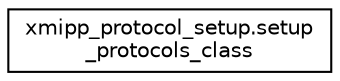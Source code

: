 digraph "Graphical Class Hierarchy"
{
  edge [fontname="Helvetica",fontsize="10",labelfontname="Helvetica",labelfontsize="10"];
  node [fontname="Helvetica",fontsize="10",shape=record];
  rankdir="LR";
  Node0 [label="xmipp_protocol_setup.setup\l_protocols_class",height=0.2,width=0.4,color="black", fillcolor="white", style="filled",URL="$classxmipp__protocol__setup_1_1setup__protocols__class.html"];
}
